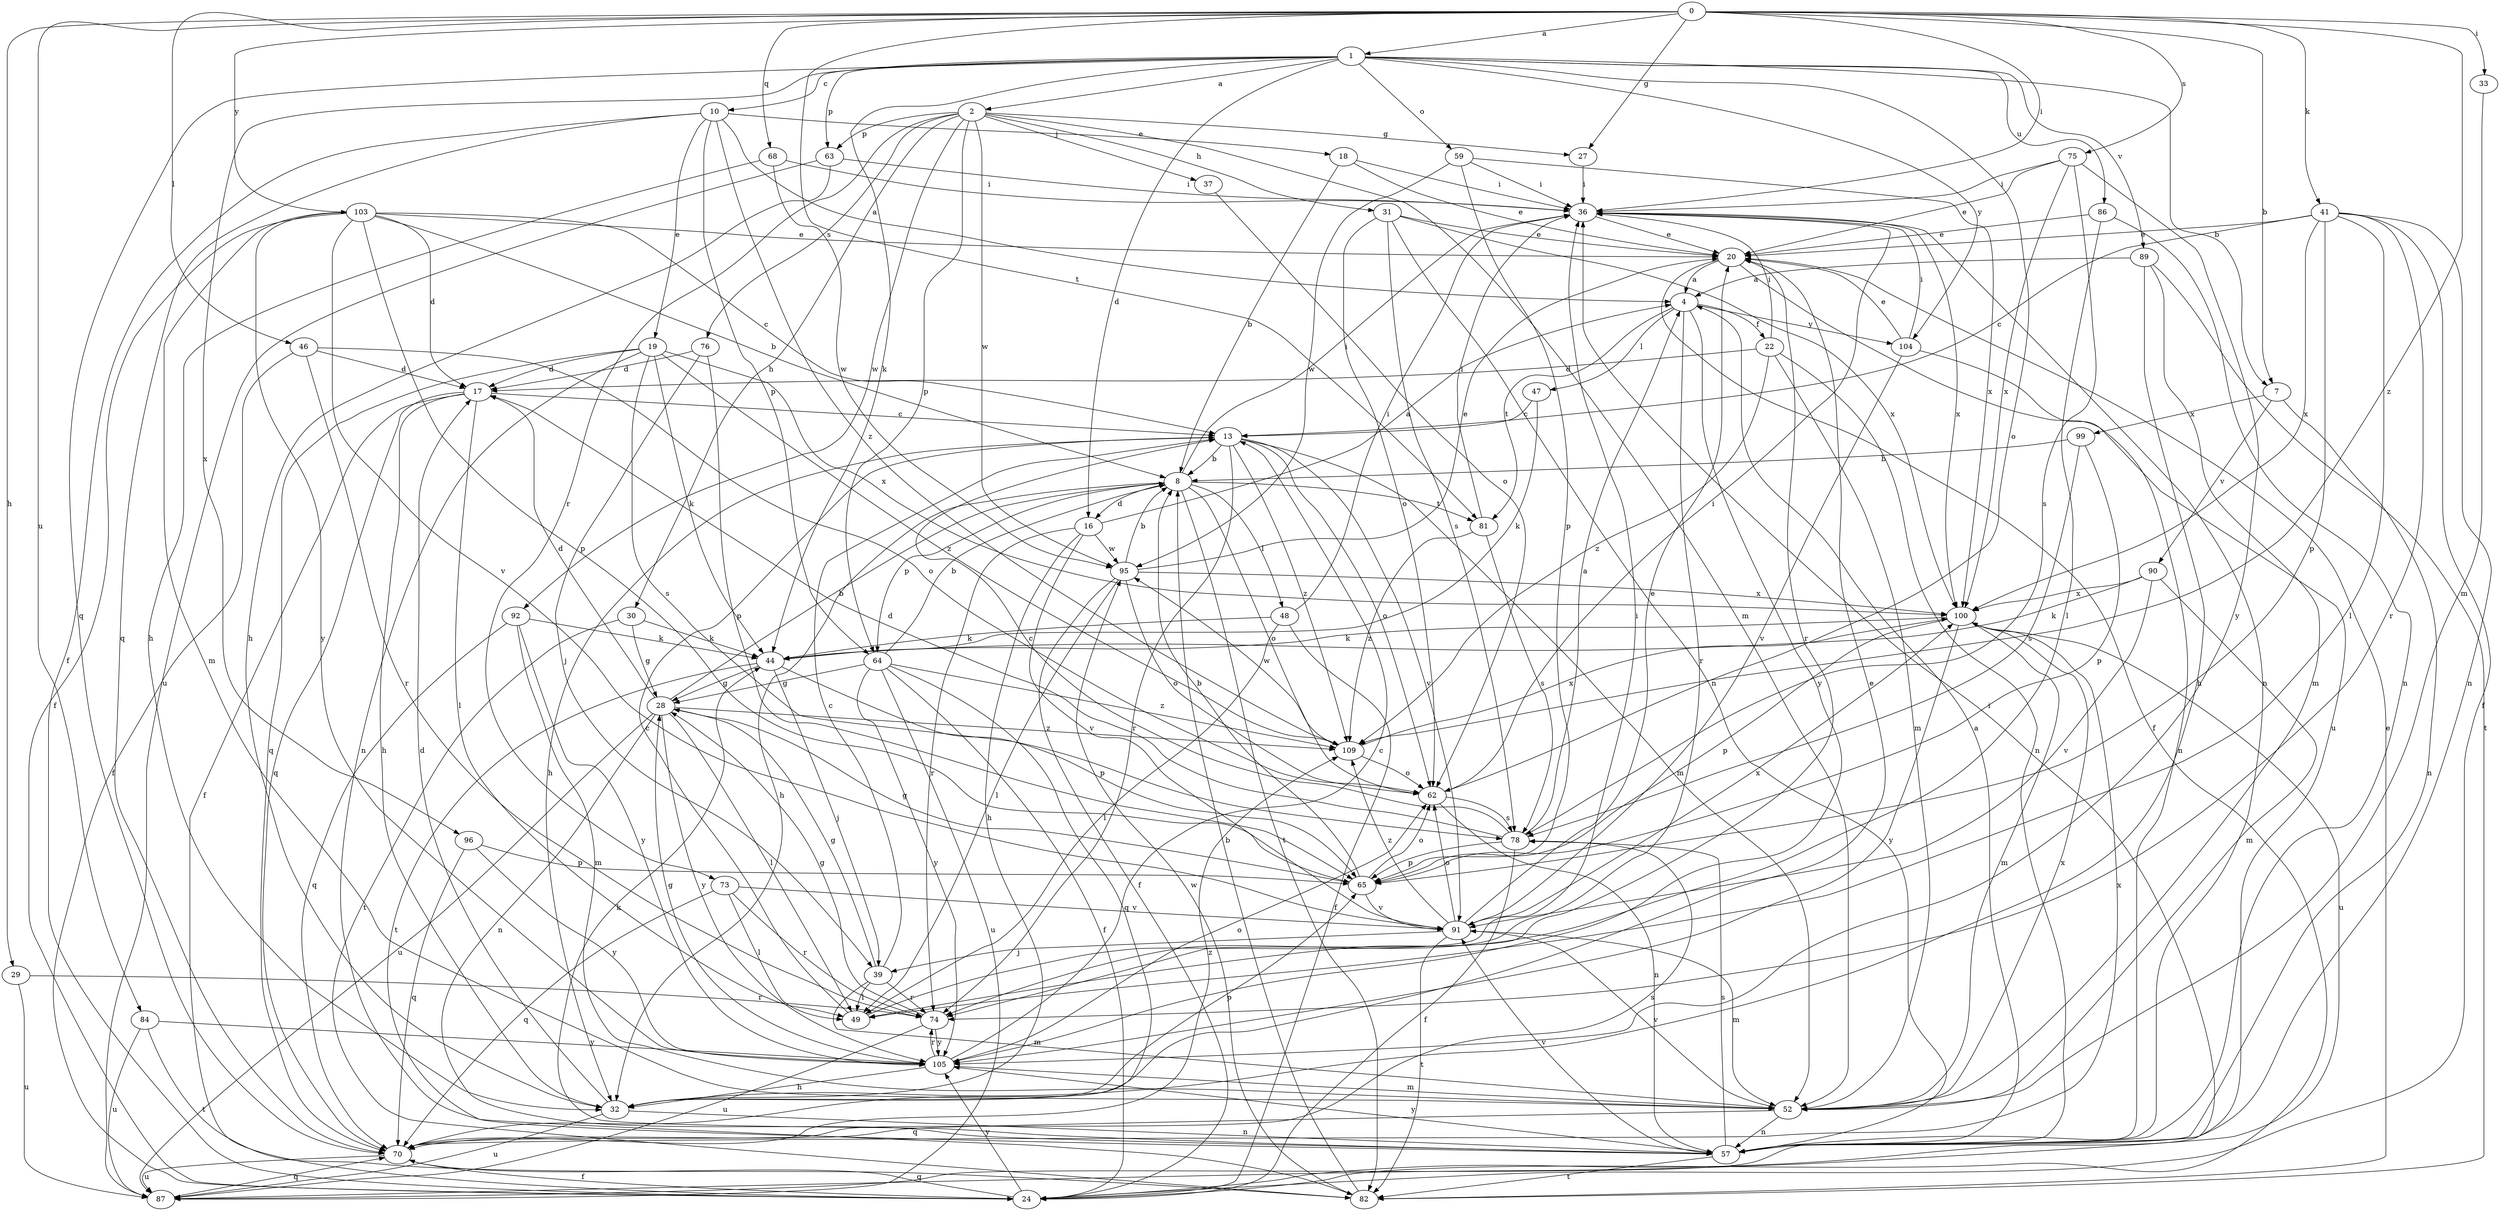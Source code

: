 strict digraph  {
0;
1;
2;
4;
7;
8;
10;
13;
16;
17;
18;
19;
20;
22;
24;
27;
28;
29;
30;
31;
32;
33;
36;
37;
39;
41;
44;
46;
47;
48;
49;
52;
57;
59;
62;
63;
64;
65;
68;
70;
73;
74;
75;
76;
78;
81;
82;
84;
86;
87;
89;
90;
91;
92;
95;
96;
99;
100;
103;
104;
105;
109;
0 -> 1  [label=a];
0 -> 7  [label=b];
0 -> 27  [label=g];
0 -> 29  [label=h];
0 -> 33  [label=i];
0 -> 36  [label=i];
0 -> 41  [label=k];
0 -> 46  [label=l];
0 -> 68  [label=q];
0 -> 75  [label=s];
0 -> 81  [label=t];
0 -> 84  [label=u];
0 -> 103  [label=y];
0 -> 109  [label=z];
1 -> 2  [label=a];
1 -> 7  [label=b];
1 -> 10  [label=c];
1 -> 16  [label=d];
1 -> 44  [label=k];
1 -> 59  [label=o];
1 -> 62  [label=o];
1 -> 63  [label=p];
1 -> 70  [label=q];
1 -> 86  [label=u];
1 -> 89  [label=v];
1 -> 96  [label=x];
1 -> 104  [label=y];
2 -> 27  [label=g];
2 -> 30  [label=h];
2 -> 31  [label=h];
2 -> 37  [label=j];
2 -> 52  [label=m];
2 -> 63  [label=p];
2 -> 64  [label=p];
2 -> 73  [label=r];
2 -> 76  [label=s];
2 -> 92  [label=w];
2 -> 95  [label=w];
4 -> 22  [label=f];
4 -> 47  [label=l];
4 -> 74  [label=r];
4 -> 81  [label=t];
4 -> 104  [label=y];
4 -> 105  [label=y];
7 -> 57  [label=n];
7 -> 90  [label=v];
7 -> 99  [label=x];
8 -> 16  [label=d];
8 -> 32  [label=h];
8 -> 36  [label=i];
8 -> 48  [label=l];
8 -> 62  [label=o];
8 -> 64  [label=p];
8 -> 81  [label=t];
8 -> 82  [label=t];
10 -> 4  [label=a];
10 -> 18  [label=e];
10 -> 19  [label=e];
10 -> 24  [label=f];
10 -> 64  [label=p];
10 -> 70  [label=q];
10 -> 109  [label=z];
13 -> 8  [label=b];
13 -> 32  [label=h];
13 -> 52  [label=m];
13 -> 62  [label=o];
13 -> 74  [label=r];
13 -> 91  [label=v];
13 -> 109  [label=z];
16 -> 4  [label=a];
16 -> 32  [label=h];
16 -> 74  [label=r];
16 -> 91  [label=v];
16 -> 95  [label=w];
17 -> 13  [label=c];
17 -> 24  [label=f];
17 -> 32  [label=h];
17 -> 49  [label=l];
17 -> 70  [label=q];
18 -> 8  [label=b];
18 -> 20  [label=e];
18 -> 36  [label=i];
19 -> 17  [label=d];
19 -> 44  [label=k];
19 -> 57  [label=n];
19 -> 70  [label=q];
19 -> 78  [label=s];
19 -> 100  [label=x];
19 -> 109  [label=z];
20 -> 4  [label=a];
20 -> 24  [label=f];
20 -> 74  [label=r];
20 -> 87  [label=u];
22 -> 17  [label=d];
22 -> 36  [label=i];
22 -> 52  [label=m];
22 -> 57  [label=n];
22 -> 109  [label=z];
24 -> 36  [label=i];
24 -> 70  [label=q];
24 -> 105  [label=y];
27 -> 36  [label=i];
28 -> 8  [label=b];
28 -> 17  [label=d];
28 -> 49  [label=l];
28 -> 57  [label=n];
28 -> 87  [label=u];
28 -> 105  [label=y];
28 -> 109  [label=z];
29 -> 74  [label=r];
29 -> 87  [label=u];
30 -> 28  [label=g];
30 -> 44  [label=k];
30 -> 82  [label=t];
31 -> 20  [label=e];
31 -> 57  [label=n];
31 -> 62  [label=o];
31 -> 78  [label=s];
31 -> 100  [label=x];
32 -> 17  [label=d];
32 -> 20  [label=e];
32 -> 57  [label=n];
32 -> 65  [label=p];
32 -> 87  [label=u];
33 -> 52  [label=m];
36 -> 20  [label=e];
36 -> 57  [label=n];
36 -> 100  [label=x];
37 -> 62  [label=o];
39 -> 13  [label=c];
39 -> 28  [label=g];
39 -> 49  [label=l];
39 -> 52  [label=m];
39 -> 74  [label=r];
41 -> 13  [label=c];
41 -> 20  [label=e];
41 -> 24  [label=f];
41 -> 49  [label=l];
41 -> 57  [label=n];
41 -> 65  [label=p];
41 -> 74  [label=r];
41 -> 100  [label=x];
44 -> 28  [label=g];
44 -> 39  [label=j];
44 -> 65  [label=p];
44 -> 82  [label=t];
46 -> 17  [label=d];
46 -> 24  [label=f];
46 -> 62  [label=o];
46 -> 74  [label=r];
47 -> 13  [label=c];
47 -> 44  [label=k];
48 -> 24  [label=f];
48 -> 36  [label=i];
48 -> 44  [label=k];
48 -> 49  [label=l];
49 -> 13  [label=c];
49 -> 36  [label=i];
52 -> 57  [label=n];
52 -> 70  [label=q];
52 -> 91  [label=v];
52 -> 100  [label=x];
57 -> 4  [label=a];
57 -> 44  [label=k];
57 -> 78  [label=s];
57 -> 82  [label=t];
57 -> 91  [label=v];
57 -> 105  [label=y];
59 -> 36  [label=i];
59 -> 65  [label=p];
59 -> 95  [label=w];
59 -> 100  [label=x];
62 -> 36  [label=i];
62 -> 57  [label=n];
62 -> 78  [label=s];
63 -> 32  [label=h];
63 -> 36  [label=i];
63 -> 87  [label=u];
64 -> 8  [label=b];
64 -> 24  [label=f];
64 -> 28  [label=g];
64 -> 70  [label=q];
64 -> 87  [label=u];
64 -> 105  [label=y];
64 -> 109  [label=z];
65 -> 8  [label=b];
65 -> 28  [label=g];
65 -> 62  [label=o];
65 -> 91  [label=v];
68 -> 32  [label=h];
68 -> 36  [label=i];
68 -> 95  [label=w];
70 -> 24  [label=f];
70 -> 78  [label=s];
70 -> 87  [label=u];
70 -> 100  [label=x];
70 -> 109  [label=z];
73 -> 49  [label=l];
73 -> 70  [label=q];
73 -> 74  [label=r];
73 -> 91  [label=v];
74 -> 28  [label=g];
74 -> 87  [label=u];
74 -> 105  [label=y];
75 -> 20  [label=e];
75 -> 36  [label=i];
75 -> 78  [label=s];
75 -> 100  [label=x];
75 -> 105  [label=y];
76 -> 17  [label=d];
76 -> 39  [label=j];
76 -> 65  [label=p];
78 -> 4  [label=a];
78 -> 13  [label=c];
78 -> 17  [label=d];
78 -> 24  [label=f];
78 -> 65  [label=p];
81 -> 36  [label=i];
81 -> 78  [label=s];
81 -> 109  [label=z];
82 -> 8  [label=b];
82 -> 20  [label=e];
82 -> 95  [label=w];
84 -> 82  [label=t];
84 -> 87  [label=u];
84 -> 105  [label=y];
86 -> 20  [label=e];
86 -> 49  [label=l];
86 -> 57  [label=n];
87 -> 70  [label=q];
89 -> 4  [label=a];
89 -> 32  [label=h];
89 -> 52  [label=m];
89 -> 82  [label=t];
90 -> 44  [label=k];
90 -> 52  [label=m];
90 -> 91  [label=v];
90 -> 100  [label=x];
91 -> 20  [label=e];
91 -> 39  [label=j];
91 -> 52  [label=m];
91 -> 62  [label=o];
91 -> 82  [label=t];
91 -> 100  [label=x];
91 -> 109  [label=z];
92 -> 44  [label=k];
92 -> 52  [label=m];
92 -> 70  [label=q];
92 -> 105  [label=y];
95 -> 8  [label=b];
95 -> 20  [label=e];
95 -> 24  [label=f];
95 -> 49  [label=l];
95 -> 62  [label=o];
95 -> 100  [label=x];
96 -> 65  [label=p];
96 -> 70  [label=q];
96 -> 105  [label=y];
99 -> 8  [label=b];
99 -> 65  [label=p];
99 -> 78  [label=s];
100 -> 44  [label=k];
100 -> 52  [label=m];
100 -> 65  [label=p];
100 -> 87  [label=u];
100 -> 105  [label=y];
103 -> 8  [label=b];
103 -> 13  [label=c];
103 -> 17  [label=d];
103 -> 20  [label=e];
103 -> 24  [label=f];
103 -> 52  [label=m];
103 -> 65  [label=p];
103 -> 91  [label=v];
103 -> 105  [label=y];
104 -> 20  [label=e];
104 -> 36  [label=i];
104 -> 57  [label=n];
104 -> 91  [label=v];
105 -> 13  [label=c];
105 -> 28  [label=g];
105 -> 32  [label=h];
105 -> 52  [label=m];
105 -> 62  [label=o];
105 -> 74  [label=r];
109 -> 62  [label=o];
109 -> 95  [label=w];
109 -> 100  [label=x];
}
